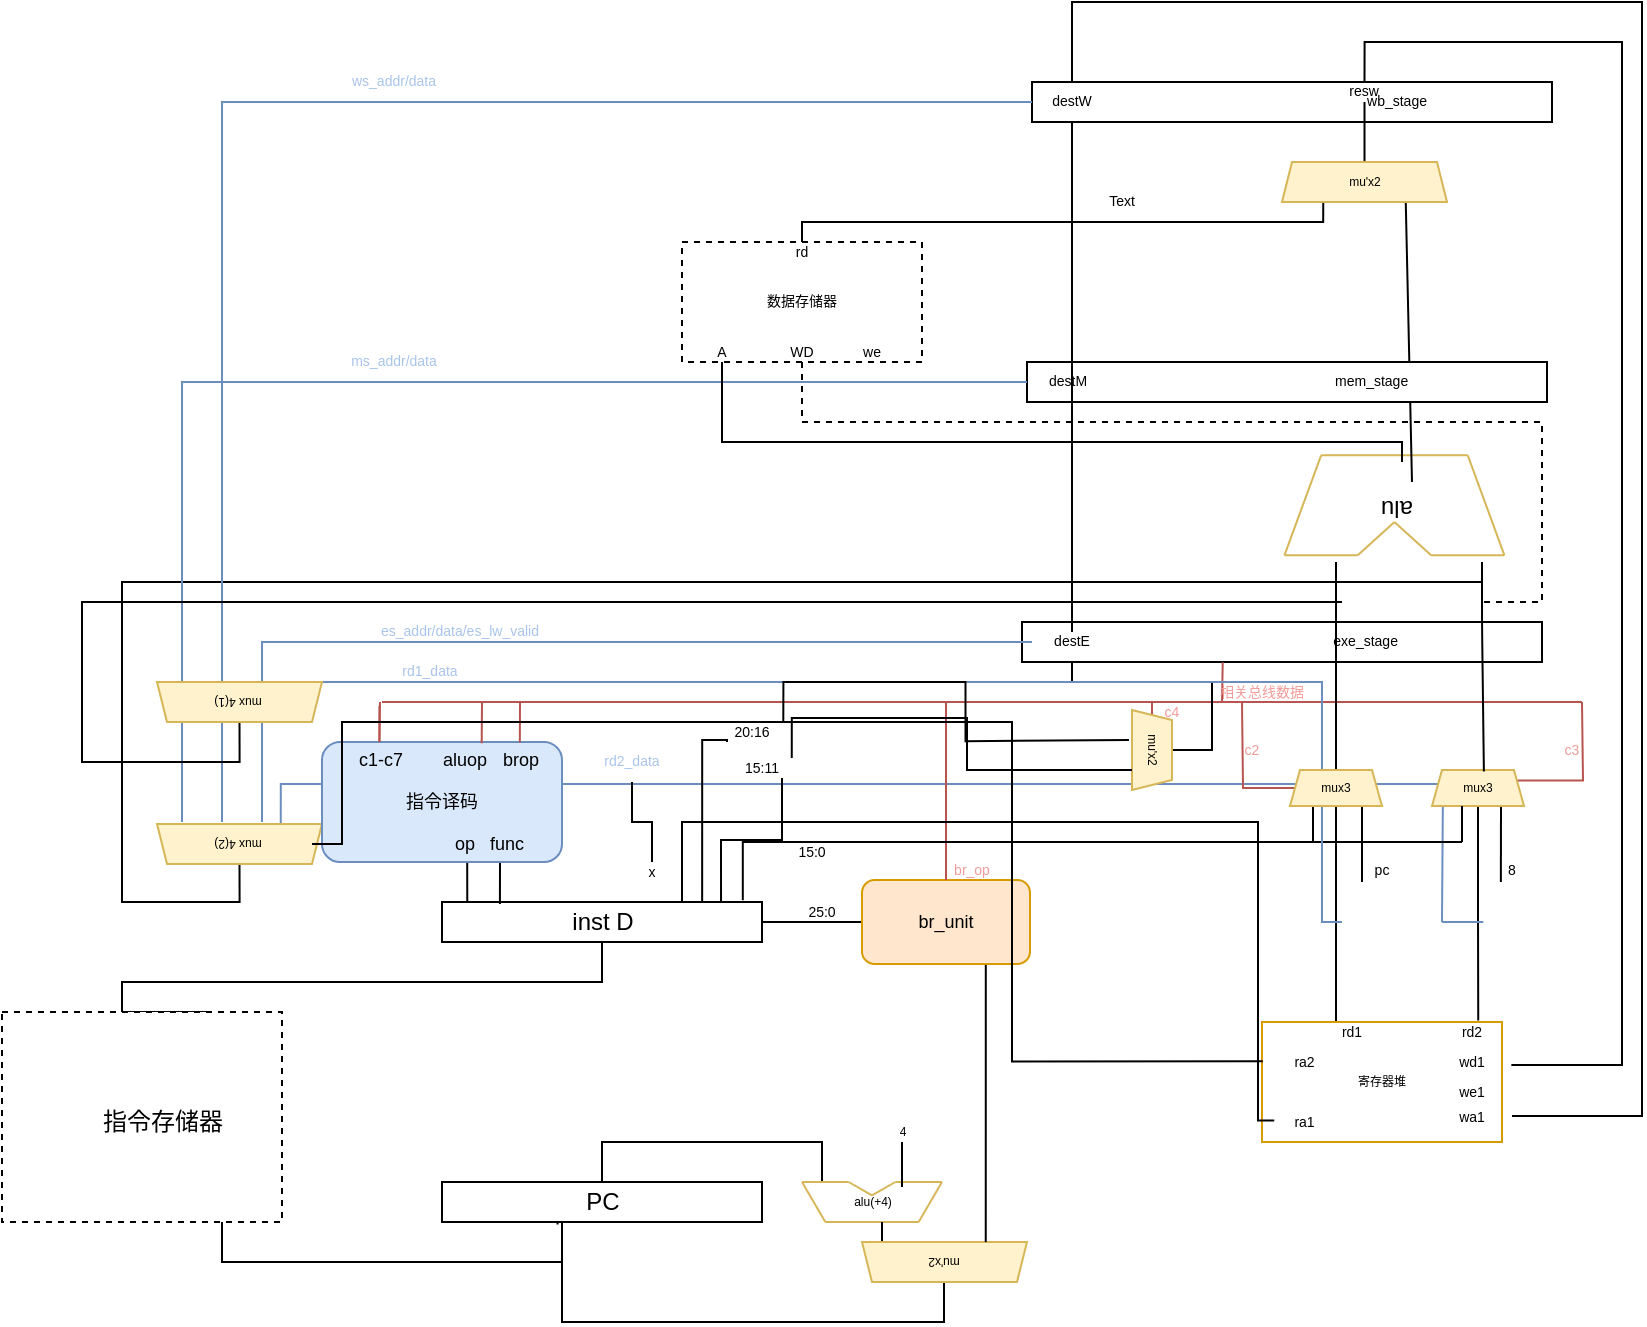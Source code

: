 <mxfile version="13.7.9" type="github">
  <diagram id="yVL93aZlSCPD28D4NVMG" name="Page-1">
    <mxGraphModel dx="1730" dy="967" grid="1" gridSize="10" guides="1" tooltips="1" connect="1" arrows="1" fold="1" page="1" pageScale="1" pageWidth="827" pageHeight="1169" math="0" shadow="0">
      <root>
        <mxCell id="0" />
        <mxCell id="1" parent="0" />
        <mxCell id="jNFy9Bk29RDS8it9T0f6-8" style="edgeStyle=orthogonalEdgeStyle;rounded=0;orthogonalLoop=1;jettySize=auto;html=1;exitX=0.25;exitY=1;exitDx=0;exitDy=0;endArrow=none;endFill=0;fillColor=#dae8fc;strokeColor=#6c8ebf;" edge="1" parent="1" source="3o_DZB8A9wsRg_1Wg4iL-180">
          <mxGeometry relative="1" as="geometry">
            <mxPoint x="720" y="540" as="targetPoint" />
          </mxGeometry>
        </mxCell>
        <mxCell id="jNFy9Bk29RDS8it9T0f6-13" style="edgeStyle=orthogonalEdgeStyle;rounded=0;orthogonalLoop=1;jettySize=auto;html=1;exitX=0.5;exitY=0;exitDx=0;exitDy=0;endArrow=none;endFill=0;" edge="1" parent="1" source="3o_DZB8A9wsRg_1Wg4iL-180">
          <mxGeometry relative="1" as="geometry">
            <mxPoint x="740" y="380" as="targetPoint" />
            <Array as="points">
              <mxPoint x="119" y="530" />
              <mxPoint x="60" y="530" />
              <mxPoint x="60" y="370" />
              <mxPoint x="740" y="370" />
            </Array>
          </mxGeometry>
        </mxCell>
        <mxCell id="3o_DZB8A9wsRg_1Wg4iL-180" value="mux 4(2)" style="shape=trapezoid;perimeter=trapezoidPerimeter;whiteSpace=wrap;html=1;fixedSize=1;fontSize=6;rotation=-180;size=5;fillColor=#fff2cc;strokeColor=#d6b656;" parent="1" vertex="1">
          <mxGeometry x="77.5" y="491" width="82.5" height="20" as="geometry" />
        </mxCell>
        <mxCell id="3o_DZB8A9wsRg_1Wg4iL-9" style="edgeStyle=orthogonalEdgeStyle;rounded=0;orthogonalLoop=1;jettySize=auto;html=1;entryX=0.361;entryY=1.062;entryDx=0;entryDy=0;entryPerimeter=0;endArrow=none;endFill=0;" parent="1" source="3o_DZB8A9wsRg_1Wg4iL-2" target="3o_DZB8A9wsRg_1Wg4iL-7" edge="1">
          <mxGeometry relative="1" as="geometry">
            <mxPoint x="310" y="680" as="targetPoint" />
            <Array as="points">
              <mxPoint x="110" y="710" />
              <mxPoint x="280" y="710" />
              <mxPoint x="280" y="671" />
            </Array>
          </mxGeometry>
        </mxCell>
        <mxCell id="3o_DZB8A9wsRg_1Wg4iL-44" style="edgeStyle=orthogonalEdgeStyle;rounded=0;orthogonalLoop=1;jettySize=auto;html=1;exitX=0.75;exitY=0;exitDx=0;exitDy=0;entryX=0.5;entryY=1;entryDx=0;entryDy=0;endArrow=none;endFill=0;fillColor=#FFFFCC;fontSize=9;" parent="1" source="3o_DZB8A9wsRg_1Wg4iL-2" target="3o_DZB8A9wsRg_1Wg4iL-10" edge="1">
          <mxGeometry relative="1" as="geometry">
            <Array as="points">
              <mxPoint x="60" y="585" />
              <mxPoint x="60" y="570" />
              <mxPoint x="300" y="570" />
            </Array>
          </mxGeometry>
        </mxCell>
        <object label="" 指令存储器="" id="3o_DZB8A9wsRg_1Wg4iL-2">
          <mxCell style="rounded=0;whiteSpace=wrap;html=1;dashed=1;" parent="1" vertex="1">
            <mxGeometry y="585" width="140" height="105" as="geometry" />
          </mxCell>
        </object>
        <mxCell id="3o_DZB8A9wsRg_1Wg4iL-4" value="指令存储器" style="text;html=1;resizable=0;autosize=1;align=center;verticalAlign=middle;points=[];fillColor=none;strokeColor=none;rounded=0;" parent="1" vertex="1">
          <mxGeometry x="40" y="630" width="80" height="20" as="geometry" />
        </mxCell>
        <mxCell id="3o_DZB8A9wsRg_1Wg4iL-61" style="edgeStyle=orthogonalEdgeStyle;rounded=0;orthogonalLoop=1;jettySize=auto;html=1;exitX=0.5;exitY=0;exitDx=0;exitDy=0;endArrow=none;endFill=0;fillColor=#FFFFCC;fontSize=9;" parent="1" source="3o_DZB8A9wsRg_1Wg4iL-7" edge="1">
          <mxGeometry relative="1" as="geometry">
            <mxPoint x="410" y="670" as="targetPoint" />
            <Array as="points">
              <mxPoint x="300" y="650" />
              <mxPoint x="410" y="650" />
            </Array>
          </mxGeometry>
        </mxCell>
        <mxCell id="3o_DZB8A9wsRg_1Wg4iL-7" value="" style="rounded=0;whiteSpace=wrap;html=1;" parent="1" vertex="1">
          <mxGeometry x="220" y="670" width="160" height="20" as="geometry" />
        </mxCell>
        <mxCell id="3o_DZB8A9wsRg_1Wg4iL-8" value="PC" style="text;html=1;resizable=0;autosize=1;align=center;verticalAlign=middle;points=[];fillColor=none;strokeColor=none;rounded=0;" parent="1" vertex="1">
          <mxGeometry x="285" y="670" width="30" height="20" as="geometry" />
        </mxCell>
        <mxCell id="3o_DZB8A9wsRg_1Wg4iL-57" style="edgeStyle=orthogonalEdgeStyle;rounded=0;orthogonalLoop=1;jettySize=auto;html=1;exitX=1;exitY=0.5;exitDx=0;exitDy=0;entryX=0;entryY=0.5;entryDx=0;entryDy=0;endArrow=none;endFill=0;fillColor=#FFFFCC;fontSize=9;" parent="1" source="3o_DZB8A9wsRg_1Wg4iL-10" target="3o_DZB8A9wsRg_1Wg4iL-56" edge="1">
          <mxGeometry relative="1" as="geometry" />
        </mxCell>
        <mxCell id="3o_DZB8A9wsRg_1Wg4iL-10" value="" style="rounded=0;whiteSpace=wrap;html=1;" parent="1" vertex="1">
          <mxGeometry x="220" y="530" width="160" height="20" as="geometry" />
        </mxCell>
        <mxCell id="3o_DZB8A9wsRg_1Wg4iL-11" value="inst D" style="text;html=1;resizable=0;autosize=1;align=center;verticalAlign=middle;points=[];fillColor=none;strokeColor=none;rounded=0;" parent="1" vertex="1">
          <mxGeometry x="275" y="530" width="50" height="20" as="geometry" />
        </mxCell>
        <mxCell id="3o_DZB8A9wsRg_1Wg4iL-34" value="" style="group" parent="1" vertex="1" connectable="0">
          <mxGeometry x="400" y="670" width="70" height="20" as="geometry" />
        </mxCell>
        <mxCell id="3o_DZB8A9wsRg_1Wg4iL-23" value="" style="endArrow=none;html=1;fillColor=#FFFFCC;strokeColor=#d6b656;rounded=1;" parent="3o_DZB8A9wsRg_1Wg4iL-34" edge="1">
          <mxGeometry width="29.167" height="16.667" as="geometry">
            <mxPoint x="46.667" as="sourcePoint" />
            <mxPoint x="70" as="targetPoint" />
          </mxGeometry>
        </mxCell>
        <mxCell id="3o_DZB8A9wsRg_1Wg4iL-24" value="" style="endArrow=none;html=1;fillColor=#FFFFCC;strokeColor=#d6b656;rounded=1;" parent="3o_DZB8A9wsRg_1Wg4iL-34" edge="1">
          <mxGeometry width="29.167" height="16.667" as="geometry">
            <mxPoint as="sourcePoint" />
            <mxPoint x="23.333" as="targetPoint" />
          </mxGeometry>
        </mxCell>
        <mxCell id="3o_DZB8A9wsRg_1Wg4iL-25" value="" style="endArrow=none;html=1;fillColor=#FFFFCC;strokeColor=#d6b656;rounded=1;" parent="3o_DZB8A9wsRg_1Wg4iL-34" edge="1">
          <mxGeometry width="29.167" height="16.667" as="geometry">
            <mxPoint x="35" y="6.667" as="sourcePoint" />
            <mxPoint x="46.667" as="targetPoint" />
          </mxGeometry>
        </mxCell>
        <mxCell id="3o_DZB8A9wsRg_1Wg4iL-26" value="" style="endArrow=none;html=1;fillColor=#FFFFCC;strokeColor=#d6b656;rounded=1;" parent="3o_DZB8A9wsRg_1Wg4iL-34" edge="1">
          <mxGeometry width="29.167" height="16.667" as="geometry">
            <mxPoint x="23.333" as="sourcePoint" />
            <mxPoint x="35" y="6.667" as="targetPoint" />
          </mxGeometry>
        </mxCell>
        <mxCell id="3o_DZB8A9wsRg_1Wg4iL-27" value="" style="endArrow=none;html=1;fillColor=#FFFFCC;strokeColor=#d6b656;rounded=1;" parent="3o_DZB8A9wsRg_1Wg4iL-34" edge="1">
          <mxGeometry width="29.167" height="16.667" as="geometry">
            <mxPoint as="sourcePoint" />
            <mxPoint x="11.667" y="20" as="targetPoint" />
          </mxGeometry>
        </mxCell>
        <mxCell id="3o_DZB8A9wsRg_1Wg4iL-28" value="" style="endArrow=none;html=1;fillColor=#FFFFCC;strokeColor=#d6b656;rounded=1;" parent="3o_DZB8A9wsRg_1Wg4iL-34" edge="1">
          <mxGeometry width="29.167" height="16.667" as="geometry">
            <mxPoint x="11.667" y="20" as="sourcePoint" />
            <mxPoint x="58.333" y="20" as="targetPoint" />
          </mxGeometry>
        </mxCell>
        <mxCell id="3o_DZB8A9wsRg_1Wg4iL-29" value="" style="endArrow=none;html=1;fillColor=#FFFFCC;strokeColor=#d6b656;rounded=1;" parent="3o_DZB8A9wsRg_1Wg4iL-34" edge="1">
          <mxGeometry width="29.167" height="16.667" as="geometry">
            <mxPoint x="58.333" y="20" as="sourcePoint" />
            <mxPoint x="70" as="targetPoint" />
          </mxGeometry>
        </mxCell>
        <mxCell id="3o_DZB8A9wsRg_1Wg4iL-33" value="alu(+4)" style="text;html=1;align=center;verticalAlign=middle;resizable=0;points=[];autosize=1;fontSize=6;" parent="3o_DZB8A9wsRg_1Wg4iL-34" vertex="1">
          <mxGeometry x="10" y="4.997" width="50" height="10" as="geometry" />
        </mxCell>
        <mxCell id="3o_DZB8A9wsRg_1Wg4iL-38" value="" style="endArrow=none;html=1;fillColor=#FFFFCC;fontSize=6;" parent="1" edge="1">
          <mxGeometry width="50" height="50" relative="1" as="geometry">
            <mxPoint x="450" y="672.5" as="sourcePoint" />
            <mxPoint x="450" y="650" as="targetPoint" />
          </mxGeometry>
        </mxCell>
        <mxCell id="3o_DZB8A9wsRg_1Wg4iL-39" value="4" style="text;html=1;align=center;verticalAlign=middle;resizable=0;points=[];autosize=1;fontSize=6;" parent="1" vertex="1">
          <mxGeometry x="440" y="640" width="20" height="10" as="geometry" />
        </mxCell>
        <mxCell id="3o_DZB8A9wsRg_1Wg4iL-43" style="edgeStyle=orthogonalEdgeStyle;rounded=0;orthogonalLoop=1;jettySize=auto;html=1;exitX=0.75;exitY=0;exitDx=0;exitDy=0;endArrow=none;endFill=0;fillColor=#FFFFCC;fontSize=9;" parent="1" source="3o_DZB8A9wsRg_1Wg4iL-41" edge="1">
          <mxGeometry relative="1" as="geometry">
            <mxPoint x="280" y="710" as="targetPoint" />
            <Array as="points">
              <mxPoint x="471" y="720" />
              <mxPoint x="471" y="740" />
              <mxPoint x="280" y="740" />
            </Array>
          </mxGeometry>
        </mxCell>
        <mxCell id="3o_DZB8A9wsRg_1Wg4iL-59" style="edgeStyle=orthogonalEdgeStyle;rounded=0;orthogonalLoop=1;jettySize=auto;html=1;exitX=0.75;exitY=1;exitDx=0;exitDy=0;endArrow=none;endFill=0;fillColor=#FFFFCC;fontSize=9;" parent="1" source="3o_DZB8A9wsRg_1Wg4iL-41" edge="1">
          <mxGeometry relative="1" as="geometry">
            <mxPoint x="450" y="700" as="targetPoint" />
          </mxGeometry>
        </mxCell>
        <mxCell id="3o_DZB8A9wsRg_1Wg4iL-79" style="edgeStyle=orthogonalEdgeStyle;rounded=0;orthogonalLoop=1;jettySize=auto;html=1;exitX=0.75;exitY=1;exitDx=0;exitDy=0;endArrow=none;endFill=0;fillColor=#FFFFCC;fontSize=7;" parent="1" source="3o_DZB8A9wsRg_1Wg4iL-41" edge="1">
          <mxGeometry relative="1" as="geometry">
            <mxPoint x="440" y="690" as="targetPoint" />
          </mxGeometry>
        </mxCell>
        <mxCell id="3o_DZB8A9wsRg_1Wg4iL-41" value="mu&#39;x2" style="shape=trapezoid;perimeter=trapezoidPerimeter;whiteSpace=wrap;html=1;fixedSize=1;fontSize=6;rotation=-180;size=5;fillColor=#fff2cc;strokeColor=#d6b656;" parent="1" vertex="1">
          <mxGeometry x="430" y="700" width="82.5" height="20" as="geometry" />
        </mxCell>
        <mxCell id="3o_DZB8A9wsRg_1Wg4iL-50" style="edgeStyle=orthogonalEdgeStyle;rounded=0;orthogonalLoop=1;jettySize=auto;html=1;exitX=0.75;exitY=1;exitDx=0;exitDy=0;entryX=0.181;entryY=0.052;entryDx=0;entryDy=0;entryPerimeter=0;endArrow=none;endFill=0;fillColor=#FFFFCC;fontSize=9;" parent="1" source="3o_DZB8A9wsRg_1Wg4iL-45" target="3o_DZB8A9wsRg_1Wg4iL-10" edge="1">
          <mxGeometry relative="1" as="geometry" />
        </mxCell>
        <mxCell id="3o_DZB8A9wsRg_1Wg4iL-51" style="edgeStyle=orthogonalEdgeStyle;rounded=0;orthogonalLoop=1;jettySize=auto;html=1;exitX=0.5;exitY=1;exitDx=0;exitDy=0;entryX=0.079;entryY=0.014;entryDx=0;entryDy=0;entryPerimeter=0;endArrow=none;endFill=0;fillColor=#FFFFCC;fontSize=9;" parent="1" source="3o_DZB8A9wsRg_1Wg4iL-45" target="3o_DZB8A9wsRg_1Wg4iL-10" edge="1">
          <mxGeometry relative="1" as="geometry" />
        </mxCell>
        <mxCell id="3o_DZB8A9wsRg_1Wg4iL-45" value="指令译码" style="rounded=1;whiteSpace=wrap;html=1;fontSize=9;fillColor=#dae8fc;strokeColor=#6c8ebf;" parent="1" vertex="1">
          <mxGeometry x="160" y="450" width="120" height="60" as="geometry" />
        </mxCell>
        <mxCell id="3o_DZB8A9wsRg_1Wg4iL-49" value="op" style="text;html=1;align=center;verticalAlign=middle;resizable=0;points=[];autosize=1;fontSize=9;" parent="1" vertex="1">
          <mxGeometry x="216" y="492" width="30" height="18" as="geometry" />
        </mxCell>
        <mxCell id="3o_DZB8A9wsRg_1Wg4iL-52" value="func" style="text;html=1;align=center;verticalAlign=middle;resizable=0;points=[];autosize=1;fontSize=9;" parent="1" vertex="1">
          <mxGeometry x="234" y="492" width="36" height="18" as="geometry" />
        </mxCell>
        <mxCell id="3o_DZB8A9wsRg_1Wg4iL-53" value="c1-c7" style="text;html=1;align=center;verticalAlign=middle;resizable=0;points=[];autosize=1;fontSize=9;" parent="1" vertex="1">
          <mxGeometry x="169" y="449" width="40" height="20" as="geometry" />
        </mxCell>
        <mxCell id="3o_DZB8A9wsRg_1Wg4iL-54" value="aluop" style="text;html=1;align=center;verticalAlign=middle;resizable=0;points=[];autosize=1;fontSize=9;" parent="1" vertex="1">
          <mxGeometry x="210" y="450" width="42" height="18" as="geometry" />
        </mxCell>
        <mxCell id="3o_DZB8A9wsRg_1Wg4iL-55" value="brop" style="text;html=1;align=center;verticalAlign=middle;resizable=0;points=[];autosize=1;fontSize=9;" parent="1" vertex="1">
          <mxGeometry x="238" y="450" width="42" height="18" as="geometry" />
        </mxCell>
        <mxCell id="3o_DZB8A9wsRg_1Wg4iL-58" style="edgeStyle=orthogonalEdgeStyle;rounded=0;orthogonalLoop=1;jettySize=auto;html=1;exitX=0.75;exitY=1;exitDx=0;exitDy=0;entryX=0.25;entryY=1;entryDx=0;entryDy=0;endArrow=none;endFill=0;fillColor=#FFFFCC;fontSize=9;" parent="1" source="3o_DZB8A9wsRg_1Wg4iL-56" target="3o_DZB8A9wsRg_1Wg4iL-41" edge="1">
          <mxGeometry relative="1" as="geometry">
            <Array as="points">
              <mxPoint x="492" y="561" />
            </Array>
          </mxGeometry>
        </mxCell>
        <mxCell id="3o_DZB8A9wsRg_1Wg4iL-56" value="br_unit" style="rounded=1;whiteSpace=wrap;html=1;fontSize=9;fillColor=#ffe6cc;strokeColor=#D79B00;" parent="1" vertex="1">
          <mxGeometry x="430" y="519" width="84" height="42" as="geometry" />
        </mxCell>
        <mxCell id="3o_DZB8A9wsRg_1Wg4iL-62" value="" style="endArrow=none;html=1;fillColor=#f8cecc;fontSize=9;strokeColor=#b85450;" parent="1" edge="1">
          <mxGeometry width="50" height="50" relative="1" as="geometry">
            <mxPoint x="188.71" y="450" as="sourcePoint" />
            <mxPoint x="188.71" y="432" as="targetPoint" />
          </mxGeometry>
        </mxCell>
        <mxCell id="3o_DZB8A9wsRg_1Wg4iL-64" value="" style="endArrow=none;html=1;fillColor=#f8cecc;fontSize=9;strokeColor=#b85450;exitX=0.044;exitY=0.037;exitDx=0;exitDy=0;exitPerimeter=0;" parent="1" source="3o_DZB8A9wsRg_1Wg4iL-55" edge="1">
          <mxGeometry width="50" height="50" relative="1" as="geometry">
            <mxPoint x="198.71" y="460" as="sourcePoint" />
            <mxPoint x="240" y="430" as="targetPoint" />
          </mxGeometry>
        </mxCell>
        <mxCell id="3o_DZB8A9wsRg_1Wg4iL-65" value="" style="endArrow=none;html=1;fillColor=#f8cecc;fontSize=9;strokeColor=#b85450;exitX=0.498;exitY=0.016;exitDx=0;exitDy=0;exitPerimeter=0;" parent="1" source="3o_DZB8A9wsRg_1Wg4iL-55" edge="1">
          <mxGeometry width="50" height="50" relative="1" as="geometry">
            <mxPoint x="208.71" y="470" as="sourcePoint" />
            <mxPoint x="259" y="430" as="targetPoint" />
          </mxGeometry>
        </mxCell>
        <mxCell id="3o_DZB8A9wsRg_1Wg4iL-66" value="" style="endArrow=none;html=1;fillColor=#f8cecc;fontSize=9;strokeColor=#b85450;" parent="1" edge="1">
          <mxGeometry width="50" height="50" relative="1" as="geometry">
            <mxPoint x="188.71" y="450" as="sourcePoint" />
            <mxPoint x="189" y="430" as="targetPoint" />
          </mxGeometry>
        </mxCell>
        <mxCell id="3o_DZB8A9wsRg_1Wg4iL-67" value="" style="endArrow=none;html=1;fillColor=#f8cecc;fontSize=9;strokeColor=#b85450;" parent="1" edge="1">
          <mxGeometry width="50" height="50" relative="1" as="geometry">
            <mxPoint x="190" y="430" as="sourcePoint" />
            <mxPoint x="790" y="430" as="targetPoint" />
          </mxGeometry>
        </mxCell>
        <mxCell id="3o_DZB8A9wsRg_1Wg4iL-68" value="" style="endArrow=none;html=1;fillColor=#f8cecc;fontSize=9;strokeColor=#b85450;exitX=0.5;exitY=0;exitDx=0;exitDy=0;" parent="1" source="3o_DZB8A9wsRg_1Wg4iL-56" edge="1">
          <mxGeometry width="50" height="50" relative="1" as="geometry">
            <mxPoint x="520" y="530" as="sourcePoint" />
            <mxPoint x="472" y="430" as="targetPoint" />
          </mxGeometry>
        </mxCell>
        <mxCell id="3o_DZB8A9wsRg_1Wg4iL-103" style="edgeStyle=orthogonalEdgeStyle;rounded=0;orthogonalLoop=1;jettySize=auto;html=1;exitX=0.25;exitY=0;exitDx=0;exitDy=0;entryX=0.5;entryY=1;entryDx=0;entryDy=0;endArrow=none;endFill=0;fillColor=#FFFFCC;fontSize=7;fontColor=#000000;" parent="1" source="3o_DZB8A9wsRg_1Wg4iL-69" target="3o_DZB8A9wsRg_1Wg4iL-96" edge="1">
          <mxGeometry relative="1" as="geometry">
            <Array as="points">
              <mxPoint x="667" y="590" />
            </Array>
          </mxGeometry>
        </mxCell>
        <mxCell id="3o_DZB8A9wsRg_1Wg4iL-69" value="寄存器堆" style="rounded=0;whiteSpace=wrap;strokeColor=#D79B00;fontSize=6;" parent="1" vertex="1">
          <mxGeometry x="630" y="590" width="120" height="60" as="geometry" />
        </mxCell>
        <mxCell id="3o_DZB8A9wsRg_1Wg4iL-70" value="ra2" style="text;align=center;verticalAlign=middle;resizable=0;points=[];autosize=1;fontSize=7;spacing=0;" parent="1" vertex="1">
          <mxGeometry x="636.25" y="605" width="30" height="10" as="geometry" />
        </mxCell>
        <mxCell id="3o_DZB8A9wsRg_1Wg4iL-71" value="ra1" style="text;align=center;verticalAlign=middle;resizable=0;points=[];autosize=1;fontSize=7;spacing=0;" parent="1" vertex="1">
          <mxGeometry x="636.25" y="635" width="30" height="10" as="geometry" />
        </mxCell>
        <mxCell id="3o_DZB8A9wsRg_1Wg4iL-72" value="rd1" style="text;align=center;verticalAlign=middle;resizable=0;points=[];autosize=1;fontSize=7;spacing=0;" parent="1" vertex="1">
          <mxGeometry x="660" y="590" width="30" height="10" as="geometry" />
        </mxCell>
        <mxCell id="3o_DZB8A9wsRg_1Wg4iL-73" value="rd2" style="text;align=center;verticalAlign=middle;resizable=0;points=[];autosize=1;fontSize=7;spacing=0;" parent="1" vertex="1">
          <mxGeometry x="720" y="590" width="30" height="10" as="geometry" />
        </mxCell>
        <mxCell id="3o_DZB8A9wsRg_1Wg4iL-74" value="wd1" style="text;align=center;verticalAlign=middle;resizable=0;points=[];autosize=1;fontSize=7;spacing=0;" parent="1" vertex="1">
          <mxGeometry x="715" y="605" width="40" height="10" as="geometry" />
        </mxCell>
        <mxCell id="3o_DZB8A9wsRg_1Wg4iL-75" value="we1" style="text;align=center;verticalAlign=middle;resizable=0;points=[];autosize=1;fontSize=7;spacing=0;" parent="1" vertex="1">
          <mxGeometry x="715" y="620" width="40" height="10" as="geometry" />
        </mxCell>
        <mxCell id="3o_DZB8A9wsRg_1Wg4iL-76" value="wa1" style="text;align=center;verticalAlign=middle;resizable=0;points=[];autosize=1;fontSize=7;spacing=0;" parent="1" vertex="1">
          <mxGeometry x="715" y="632.5" width="40" height="10" as="geometry" />
        </mxCell>
        <mxCell id="3o_DZB8A9wsRg_1Wg4iL-81" style="edgeStyle=orthogonalEdgeStyle;rounded=0;orthogonalLoop=1;jettySize=auto;html=1;exitX=0;exitY=0.5;exitDx=0;exitDy=0;endArrow=none;endFill=0;fillColor=#f8cecc;fontSize=7;strokeColor=#b85450;" parent="1" source="3o_DZB8A9wsRg_1Wg4iL-80" edge="1">
          <mxGeometry relative="1" as="geometry">
            <mxPoint x="575" y="430" as="targetPoint" />
          </mxGeometry>
        </mxCell>
        <mxCell id="3o_DZB8A9wsRg_1Wg4iL-83" style="edgeStyle=orthogonalEdgeStyle;rounded=0;orthogonalLoop=1;jettySize=auto;html=1;exitX=0.25;exitY=1;exitDx=0;exitDy=0;entryX=0.813;entryY=0;entryDx=0;entryDy=0;entryPerimeter=0;endArrow=none;endFill=0;fillColor=#FFFFCC;fontSize=7;fontColor=#F19C99;" parent="1" target="3o_DZB8A9wsRg_1Wg4iL-10" edge="1" source="3o_DZB8A9wsRg_1Wg4iL-89">
          <mxGeometry relative="1" as="geometry">
            <mxPoint x="563.48" y="449.05" as="sourcePoint" />
            <mxPoint x="350" y="524.71" as="targetPoint" />
            <Array as="points">
              <mxPoint x="350" y="449" />
            </Array>
          </mxGeometry>
        </mxCell>
        <mxCell id="3o_DZB8A9wsRg_1Wg4iL-84" style="edgeStyle=orthogonalEdgeStyle;rounded=0;orthogonalLoop=1;jettySize=auto;html=1;exitX=0.75;exitY=1;exitDx=0;exitDy=0;entryX=0.872;entryY=-0.005;entryDx=0;entryDy=0;entryPerimeter=0;endArrow=none;endFill=0;fillColor=#FFFFCC;fontSize=7;fontColor=#F19C99;" parent="1" source="3o_DZB8A9wsRg_1Wg4iL-87" target="3o_DZB8A9wsRg_1Wg4iL-10" edge="1">
          <mxGeometry relative="1" as="geometry" />
        </mxCell>
        <mxCell id="3o_DZB8A9wsRg_1Wg4iL-160" style="edgeStyle=orthogonalEdgeStyle;rounded=0;orthogonalLoop=1;jettySize=auto;html=1;exitX=0.5;exitY=0;exitDx=0;exitDy=0;entryX=0.5;entryY=1;entryDx=0;entryDy=0;endArrow=none;endFill=0;fillColor=#FFFFCC;fontSize=7;fontColor=#000000;" parent="1" source="3o_DZB8A9wsRg_1Wg4iL-80" target="3o_DZB8A9wsRg_1Wg4iL-144" edge="1">
          <mxGeometry relative="1" as="geometry">
            <Array as="points">
              <mxPoint x="605" y="454" />
              <mxPoint x="605" y="420" />
              <mxPoint x="535" y="420" />
            </Array>
          </mxGeometry>
        </mxCell>
        <mxCell id="3o_DZB8A9wsRg_1Wg4iL-80" value="mu&#39;x2" style="shape=trapezoid;perimeter=trapezoidPerimeter;whiteSpace=wrap;html=1;fixedSize=1;fontSize=6;rotation=90;size=5;fillColor=#fff2cc;strokeColor=#d6b656;" parent="1" vertex="1">
          <mxGeometry x="555" y="444" width="40" height="20" as="geometry" />
        </mxCell>
        <mxCell id="3o_DZB8A9wsRg_1Wg4iL-82" value="c4" style="text;align=center;verticalAlign=middle;resizable=0;points=[];autosize=1;fontSize=7;fontColor=#F19C99;" parent="1" vertex="1">
          <mxGeometry x="570" y="430" width="30" height="10" as="geometry" />
        </mxCell>
        <mxCell id="3o_DZB8A9wsRg_1Wg4iL-86" value="15:0" style="text;align=center;verticalAlign=middle;resizable=0;points=[];autosize=1;fontSize=7;" parent="1" vertex="1">
          <mxGeometry x="385" y="500" width="40" height="10" as="geometry" />
        </mxCell>
        <mxCell id="3o_DZB8A9wsRg_1Wg4iL-90" value="x" style="text;align=center;verticalAlign=middle;resizable=0;points=[];autosize=1;fontSize=7;" parent="1" vertex="1">
          <mxGeometry x="315" y="510" width="20" height="10" as="geometry" />
        </mxCell>
        <mxCell id="3o_DZB8A9wsRg_1Wg4iL-91" value="25:0" style="text;align=center;verticalAlign=middle;resizable=0;points=[];autosize=1;fontSize=7;" parent="1" vertex="1">
          <mxGeometry x="390" y="530" width="40" height="10" as="geometry" />
        </mxCell>
        <mxCell id="3o_DZB8A9wsRg_1Wg4iL-95" value="br_op" style="text;align=center;verticalAlign=middle;resizable=0;points=[];autosize=1;fontSize=7;fontColor=#F19C99;" parent="1" vertex="1">
          <mxGeometry x="460" y="509" width="50" height="10" as="geometry" />
        </mxCell>
        <mxCell id="3o_DZB8A9wsRg_1Wg4iL-98" style="edgeStyle=orthogonalEdgeStyle;rounded=0;orthogonalLoop=1;jettySize=auto;html=1;exitX=0.25;exitY=1;exitDx=0;exitDy=0;entryX=0.94;entryY=-0.041;entryDx=0;entryDy=0;entryPerimeter=0;endArrow=none;endFill=0;fillColor=#FFFFCC;fontSize=7;fontColor=#000000;" parent="1" source="3o_DZB8A9wsRg_1Wg4iL-96" target="3o_DZB8A9wsRg_1Wg4iL-10" edge="1">
          <mxGeometry relative="1" as="geometry">
            <Array as="points">
              <mxPoint x="656" y="500" />
              <mxPoint x="370" y="500" />
            </Array>
          </mxGeometry>
        </mxCell>
        <mxCell id="3o_DZB8A9wsRg_1Wg4iL-111" style="edgeStyle=orthogonalEdgeStyle;rounded=0;orthogonalLoop=1;jettySize=auto;html=1;exitX=0;exitY=0.5;exitDx=0;exitDy=0;endArrow=none;endFill=0;fillColor=#f8cecc;fontSize=7;fontColor=#000000;strokeColor=#b85450;" parent="1" source="3o_DZB8A9wsRg_1Wg4iL-96" edge="1">
          <mxGeometry relative="1" as="geometry">
            <mxPoint x="620" y="430" as="targetPoint" />
          </mxGeometry>
        </mxCell>
        <mxCell id="3o_DZB8A9wsRg_1Wg4iL-104" style="edgeStyle=orthogonalEdgeStyle;rounded=0;orthogonalLoop=1;jettySize=auto;html=1;exitX=0.5;exitY=1;exitDx=0;exitDy=0;entryX=0.901;entryY=-0.013;entryDx=0;entryDy=0;entryPerimeter=0;endArrow=none;endFill=0;fillColor=#FFFFCC;fontSize=7;fontColor=#000000;" parent="1" source="3o_DZB8A9wsRg_1Wg4iL-97" target="3o_DZB8A9wsRg_1Wg4iL-69" edge="1">
          <mxGeometry relative="1" as="geometry">
            <Array as="points">
              <mxPoint x="738" y="536" />
              <mxPoint x="738" y="536" />
            </Array>
          </mxGeometry>
        </mxCell>
        <mxCell id="3o_DZB8A9wsRg_1Wg4iL-108" style="edgeStyle=orthogonalEdgeStyle;rounded=0;orthogonalLoop=1;jettySize=auto;html=1;exitX=0.75;exitY=1;exitDx=0;exitDy=0;endArrow=none;endFill=0;fillColor=#FFFFCC;fontSize=7;fontColor=#000000;" parent="1" source="3o_DZB8A9wsRg_1Wg4iL-97" edge="1">
          <mxGeometry relative="1" as="geometry">
            <mxPoint x="749.429" y="520" as="targetPoint" />
          </mxGeometry>
        </mxCell>
        <mxCell id="3o_DZB8A9wsRg_1Wg4iL-112" style="edgeStyle=orthogonalEdgeStyle;rounded=0;orthogonalLoop=1;jettySize=auto;html=1;exitX=1;exitY=0.25;exitDx=0;exitDy=0;endArrow=none;endFill=0;fillColor=#f8cecc;fontSize=7;fontColor=#000000;strokeColor=#b85450;" parent="1" source="3o_DZB8A9wsRg_1Wg4iL-97" edge="1">
          <mxGeometry relative="1" as="geometry">
            <mxPoint x="790" y="430" as="targetPoint" />
          </mxGeometry>
        </mxCell>
        <mxCell id="3o_DZB8A9wsRg_1Wg4iL-97" value="mux3" style="shape=trapezoid;perimeter=trapezoidPerimeter;whiteSpace=wrap;html=1;fixedSize=1;fontSize=6;rotation=0;size=5;fillColor=#fff2cc;strokeColor=#d6b656;" parent="1" vertex="1">
          <mxGeometry x="715" y="464" width="46" height="18" as="geometry" />
        </mxCell>
        <mxCell id="3o_DZB8A9wsRg_1Wg4iL-100" value="" style="endArrow=none;html=1;fillColor=#FFFFCC;fontSize=7;fontColor=#000000;" parent="1" edge="1">
          <mxGeometry width="50" height="50" relative="1" as="geometry">
            <mxPoint x="650" y="500" as="sourcePoint" />
            <mxPoint x="730" y="500" as="targetPoint" />
          </mxGeometry>
        </mxCell>
        <mxCell id="3o_DZB8A9wsRg_1Wg4iL-105" value="" style="endArrow=none;html=1;fillColor=#FFFFCC;fontSize=7;fontColor=#000000;" parent="1" edge="1">
          <mxGeometry width="50" height="50" relative="1" as="geometry">
            <mxPoint x="730" y="500" as="sourcePoint" />
            <mxPoint x="730" y="482" as="targetPoint" />
          </mxGeometry>
        </mxCell>
        <mxCell id="3o_DZB8A9wsRg_1Wg4iL-106" value="" style="endArrow=none;html=1;fillColor=#FFFFCC;fontSize=7;fontColor=#000000;" parent="1" edge="1">
          <mxGeometry width="50" height="50" relative="1" as="geometry">
            <mxPoint x="680" y="520" as="sourcePoint" />
            <mxPoint x="680" y="482" as="targetPoint" />
          </mxGeometry>
        </mxCell>
        <mxCell id="3o_DZB8A9wsRg_1Wg4iL-107" value="pc" style="text;align=center;verticalAlign=middle;resizable=0;points=[];autosize=1;fontSize=7;spacing=0;" parent="1" vertex="1">
          <mxGeometry x="675" y="509" width="30" height="10" as="geometry" />
        </mxCell>
        <mxCell id="3o_DZB8A9wsRg_1Wg4iL-109" value="8" style="text;align=center;verticalAlign=middle;resizable=0;points=[];autosize=1;fontSize=7;spacing=0;" parent="1" vertex="1">
          <mxGeometry x="745" y="509" width="20" height="10" as="geometry" />
        </mxCell>
        <mxCell id="3o_DZB8A9wsRg_1Wg4iL-110" value="&amp;nbsp; &amp;nbsp; &amp;nbsp; &amp;nbsp; &amp;nbsp; &amp;nbsp; &amp;nbsp; &amp;nbsp; &amp;nbsp; &amp;nbsp; &amp;nbsp; &amp;nbsp; &amp;nbsp; &amp;nbsp; &amp;nbsp; &amp;nbsp; &amp;nbsp; &amp;nbsp; &amp;nbsp; &amp;nbsp; &amp;nbsp; &amp;nbsp;exe_stage" style="rounded=0;whiteSpace=wrap;html=1;fontSize=7;" parent="1" vertex="1">
          <mxGeometry x="510" y="390" width="260" height="20" as="geometry" />
        </mxCell>
        <mxCell id="3o_DZB8A9wsRg_1Wg4iL-113" value="c2" style="text;align=center;verticalAlign=middle;resizable=0;points=[];autosize=1;fontSize=7;fontColor=#F19C99;" parent="1" vertex="1">
          <mxGeometry x="610" y="449" width="30" height="10" as="geometry" />
        </mxCell>
        <mxCell id="3o_DZB8A9wsRg_1Wg4iL-114" value="c3" style="text;align=center;verticalAlign=middle;resizable=0;points=[];autosize=1;fontSize=7;fontColor=#F19C99;" parent="1" vertex="1">
          <mxGeometry x="770" y="449" width="30" height="10" as="geometry" />
        </mxCell>
        <mxCell id="3o_DZB8A9wsRg_1Wg4iL-115" value="" style="endArrow=none;html=1;fillColor=#f8cecc;fontSize=7;fontColor=#000000;entryX=0.386;entryY=1.005;entryDx=0;entryDy=0;entryPerimeter=0;strokeColor=#b85450;" parent="1" target="3o_DZB8A9wsRg_1Wg4iL-110" edge="1">
          <mxGeometry width="50" height="50" relative="1" as="geometry">
            <mxPoint x="610" y="430" as="sourcePoint" />
            <mxPoint x="660" y="390" as="targetPoint" />
          </mxGeometry>
        </mxCell>
        <mxCell id="3o_DZB8A9wsRg_1Wg4iL-116" value="相关总线数据" style="text;align=center;verticalAlign=middle;resizable=0;points=[];autosize=1;fontSize=7;fontColor=#F19C99;" parent="1" vertex="1">
          <mxGeometry x="585" y="420" width="90" height="10" as="geometry" />
        </mxCell>
        <mxCell id="3o_DZB8A9wsRg_1Wg4iL-129" value="" style="endArrow=none;html=1;fillColor=#FFFFCC;fontSize=7;fontColor=#000000;exitX=0.5;exitY=0;exitDx=0;exitDy=0;" parent="1" edge="1" source="3o_DZB8A9wsRg_1Wg4iL-96">
          <mxGeometry width="50" height="50" relative="1" as="geometry">
            <mxPoint x="680" y="391" as="sourcePoint" />
            <mxPoint x="667" y="360" as="targetPoint" />
          </mxGeometry>
        </mxCell>
        <mxCell id="3o_DZB8A9wsRg_1Wg4iL-130" value="" style="group;fillColor=none;fontSize=7;fontColor=#000000;html=0;rotation=-180;" parent="1" vertex="1" connectable="0">
          <mxGeometry x="640" y="300" width="110" height="50" as="geometry" />
        </mxCell>
        <mxCell id="3o_DZB8A9wsRg_1Wg4iL-131" value="" style="endArrow=none;html=1;fillColor=#FFFFCC;strokeColor=#d6b656;rounded=1;" parent="3o_DZB8A9wsRg_1Wg4iL-130" edge="1">
          <mxGeometry x="65.389" y="15.0" width="45.833" height="41.667" as="geometry">
            <mxPoint x="37.889" y="56.667" as="sourcePoint" />
            <mxPoint x="1.222" y="56.667" as="targetPoint" />
          </mxGeometry>
        </mxCell>
        <mxCell id="3o_DZB8A9wsRg_1Wg4iL-132" value="" style="endArrow=none;html=1;fillColor=#FFFFCC;strokeColor=#d6b656;rounded=1;" parent="3o_DZB8A9wsRg_1Wg4iL-130" edge="1">
          <mxGeometry x="65.389" y="15.0" width="45.833" height="41.667" as="geometry">
            <mxPoint x="111.222" y="56.667" as="sourcePoint" />
            <mxPoint x="74.556" y="56.667" as="targetPoint" />
          </mxGeometry>
        </mxCell>
        <mxCell id="3o_DZB8A9wsRg_1Wg4iL-133" value="" style="endArrow=none;html=1;fillColor=#FFFFCC;strokeColor=#d6b656;rounded=1;" parent="3o_DZB8A9wsRg_1Wg4iL-130" edge="1">
          <mxGeometry x="65.389" y="15.0" width="45.833" height="41.667" as="geometry">
            <mxPoint x="56.222" y="40" as="sourcePoint" />
            <mxPoint x="37.889" y="56.667" as="targetPoint" />
          </mxGeometry>
        </mxCell>
        <mxCell id="3o_DZB8A9wsRg_1Wg4iL-134" value="" style="endArrow=none;html=1;fillColor=#FFFFCC;strokeColor=#d6b656;rounded=1;" parent="3o_DZB8A9wsRg_1Wg4iL-130" edge="1">
          <mxGeometry x="65.389" y="15.0" width="45.833" height="41.667" as="geometry">
            <mxPoint x="74.556" y="56.667" as="sourcePoint" />
            <mxPoint x="56.222" y="40" as="targetPoint" />
          </mxGeometry>
        </mxCell>
        <mxCell id="3o_DZB8A9wsRg_1Wg4iL-135" value="" style="endArrow=none;html=1;fillColor=#FFFFCC;strokeColor=#d6b656;rounded=1;" parent="3o_DZB8A9wsRg_1Wg4iL-130" edge="1">
          <mxGeometry x="65.389" y="15.0" width="45.833" height="41.667" as="geometry">
            <mxPoint x="111.222" y="56.667" as="sourcePoint" />
            <mxPoint x="92.889" y="6.667" as="targetPoint" />
          </mxGeometry>
        </mxCell>
        <mxCell id="3o_DZB8A9wsRg_1Wg4iL-136" value="" style="endArrow=none;html=1;fillColor=#FFFFCC;strokeColor=#d6b656;rounded=1;" parent="3o_DZB8A9wsRg_1Wg4iL-130" edge="1">
          <mxGeometry x="65.389" y="15.0" width="45.833" height="41.667" as="geometry">
            <mxPoint x="92.889" y="6.667" as="sourcePoint" />
            <mxPoint x="19.556" y="6.667" as="targetPoint" />
          </mxGeometry>
        </mxCell>
        <mxCell id="3o_DZB8A9wsRg_1Wg4iL-137" value="" style="endArrow=none;html=1;fillColor=#FFFFCC;strokeColor=#d6b656;rounded=1;" parent="3o_DZB8A9wsRg_1Wg4iL-130" edge="1">
          <mxGeometry x="65.389" y="15.0" width="45.833" height="41.667" as="geometry">
            <mxPoint x="19.556" y="6.667" as="sourcePoint" />
            <mxPoint x="1.222" y="56.667" as="targetPoint" />
          </mxGeometry>
        </mxCell>
        <mxCell id="3o_DZB8A9wsRg_1Wg4iL-138" value="alu" style="text;html=1;align=center;verticalAlign=middle;resizable=0;points=[];autosize=1;rotation=-180;" parent="3o_DZB8A9wsRg_1Wg4iL-130" vertex="1">
          <mxGeometry x="42.472" y="23.333" width="30" height="20" as="geometry" />
        </mxCell>
        <mxCell id="3o_DZB8A9wsRg_1Wg4iL-140" value="" style="endArrow=none;html=1;fillColor=#FFFFCC;fontSize=7;fontColor=#000000;exitX=0.564;exitY=0.044;exitDx=0;exitDy=0;exitPerimeter=0;" parent="1" edge="1" source="3o_DZB8A9wsRg_1Wg4iL-97">
          <mxGeometry width="50" height="50" relative="1" as="geometry">
            <mxPoint x="734.76" y="390" as="sourcePoint" />
            <mxPoint x="740" y="360" as="targetPoint" />
            <Array as="points">
              <mxPoint x="740" y="390" />
            </Array>
          </mxGeometry>
        </mxCell>
        <mxCell id="3o_DZB8A9wsRg_1Wg4iL-142" value="" style="endArrow=none;html=1;fillColor=#FFFFCC;fontSize=7;fontColor=#000000;entryX=0.75;entryY=1;entryDx=0;entryDy=0;" parent="1" target="3o_DZB8A9wsRg_1Wg4iL-154" edge="1">
          <mxGeometry width="50" height="50" relative="1" as="geometry">
            <mxPoint x="705" y="320" as="sourcePoint" />
            <mxPoint x="705" y="190" as="targetPoint" />
          </mxGeometry>
        </mxCell>
        <mxCell id="3o_DZB8A9wsRg_1Wg4iL-143" value="&amp;nbsp; &amp;nbsp; &amp;nbsp; &amp;nbsp; &amp;nbsp; &amp;nbsp; &amp;nbsp; &amp;nbsp; &amp;nbsp; &amp;nbsp; &amp;nbsp; &amp;nbsp; &amp;nbsp; &amp;nbsp; &amp;nbsp; &amp;nbsp; &amp;nbsp; &amp;nbsp; &amp;nbsp; &amp;nbsp; &amp;nbsp; &amp;nbsp;mem_stage" style="rounded=0;whiteSpace=wrap;html=1;fontSize=7;" parent="1" vertex="1">
          <mxGeometry x="512.5" y="260" width="260" height="20" as="geometry" />
        </mxCell>
        <mxCell id="3o_DZB8A9wsRg_1Wg4iL-161" style="edgeStyle=orthogonalEdgeStyle;rounded=0;orthogonalLoop=1;jettySize=auto;html=1;exitX=0.5;exitY=0;exitDx=0;exitDy=0;entryX=0.5;entryY=1;entryDx=0;entryDy=0;endArrow=none;endFill=0;fillColor=#FFFFCC;fontSize=7;fontColor=#000000;" parent="1" source="3o_DZB8A9wsRg_1Wg4iL-144" target="3o_DZB8A9wsRg_1Wg4iL-147" edge="1">
          <mxGeometry relative="1" as="geometry" />
        </mxCell>
        <mxCell id="3o_DZB8A9wsRg_1Wg4iL-166" style="edgeStyle=orthogonalEdgeStyle;rounded=0;orthogonalLoop=1;jettySize=auto;html=1;endArrow=none;endFill=0;fillColor=#dae8fc;fontSize=7;fontColor=#000000;strokeColor=#6c8ebf;" parent="1" source="3o_DZB8A9wsRg_1Wg4iL-144" edge="1">
          <mxGeometry relative="1" as="geometry">
            <mxPoint x="130" y="490" as="targetPoint" />
            <Array as="points">
              <mxPoint x="130" y="400" />
              <mxPoint x="130" y="490" />
            </Array>
          </mxGeometry>
        </mxCell>
        <mxCell id="3o_DZB8A9wsRg_1Wg4iL-144" value="destE" style="text;html=1;strokeColor=none;fillColor=none;align=center;verticalAlign=middle;whiteSpace=wrap;rounded=0;fontSize=7;fontColor=#000000;" parent="1" vertex="1">
          <mxGeometry x="515" y="395" width="40" height="10" as="geometry" />
        </mxCell>
        <mxCell id="3o_DZB8A9wsRg_1Wg4iL-167" style="edgeStyle=orthogonalEdgeStyle;rounded=0;orthogonalLoop=1;jettySize=auto;html=1;endArrow=none;endFill=0;fillColor=#dae8fc;fontSize=7;fontColor=#000000;strokeColor=#6c8ebf;" parent="1" source="3o_DZB8A9wsRg_1Wg4iL-145" edge="1">
          <mxGeometry relative="1" as="geometry">
            <mxPoint x="90" y="490" as="targetPoint" />
            <Array as="points">
              <mxPoint x="90" y="270" />
              <mxPoint x="90" y="490" />
            </Array>
          </mxGeometry>
        </mxCell>
        <mxCell id="3o_DZB8A9wsRg_1Wg4iL-145" value="destM" style="text;html=1;strokeColor=none;fillColor=none;align=center;verticalAlign=middle;whiteSpace=wrap;rounded=0;fontSize=7;fontColor=#000000;" parent="1" vertex="1">
          <mxGeometry x="512.5" y="260" width="40" height="20" as="geometry" />
        </mxCell>
        <mxCell id="3o_DZB8A9wsRg_1Wg4iL-146" value="&amp;nbsp; &amp;nbsp; &amp;nbsp; &amp;nbsp; &amp;nbsp; &amp;nbsp; &amp;nbsp; &amp;nbsp; &amp;nbsp; &amp;nbsp; &amp;nbsp; &amp;nbsp; &amp;nbsp; &amp;nbsp; &amp;nbsp; &amp;nbsp; &amp;nbsp; &amp;nbsp; &amp;nbsp; &amp;nbsp; &amp;nbsp; &amp;nbsp; &amp;nbsp; &amp;nbsp; &amp;nbsp; &amp;nbsp; &amp;nbsp; wb_stage" style="rounded=0;whiteSpace=wrap;html=1;fontSize=7;" parent="1" vertex="1">
          <mxGeometry x="515" y="120" width="260" height="20" as="geometry" />
        </mxCell>
        <mxCell id="3o_DZB8A9wsRg_1Wg4iL-162" style="edgeStyle=orthogonalEdgeStyle;rounded=0;orthogonalLoop=1;jettySize=auto;html=1;exitX=0.5;exitY=0;exitDx=0;exitDy=0;endArrow=none;endFill=0;fillColor=#FFFFCC;fontSize=7;fontColor=#000000;" parent="1" source="3o_DZB8A9wsRg_1Wg4iL-147" target="3o_DZB8A9wsRg_1Wg4iL-76" edge="1">
          <mxGeometry relative="1" as="geometry">
            <mxPoint x="610" y="80" as="targetPoint" />
            <Array as="points">
              <mxPoint x="535" y="80" />
              <mxPoint x="820" y="80" />
              <mxPoint x="820" y="637" />
            </Array>
          </mxGeometry>
        </mxCell>
        <mxCell id="3o_DZB8A9wsRg_1Wg4iL-168" style="edgeStyle=orthogonalEdgeStyle;rounded=0;orthogonalLoop=1;jettySize=auto;html=1;exitX=0;exitY=0.5;exitDx=0;exitDy=0;endArrow=none;endFill=0;fillColor=#dae8fc;fontSize=7;fontColor=#000000;strokeColor=#6c8ebf;" parent="1" source="3o_DZB8A9wsRg_1Wg4iL-147" edge="1">
          <mxGeometry relative="1" as="geometry">
            <mxPoint x="110" y="490" as="targetPoint" />
            <Array as="points">
              <mxPoint x="110" y="130" />
              <mxPoint x="110" y="490" />
            </Array>
          </mxGeometry>
        </mxCell>
        <mxCell id="3o_DZB8A9wsRg_1Wg4iL-147" value="destW" style="text;html=1;strokeColor=none;fillColor=none;align=center;verticalAlign=middle;whiteSpace=wrap;rounded=0;fontSize=7;fontColor=#000000;" parent="1" vertex="1">
          <mxGeometry x="515" y="120" width="40" height="20" as="geometry" />
        </mxCell>
        <mxCell id="3o_DZB8A9wsRg_1Wg4iL-155" style="edgeStyle=orthogonalEdgeStyle;rounded=0;orthogonalLoop=1;jettySize=auto;html=1;exitX=0.5;exitY=0;exitDx=0;exitDy=0;entryX=0.25;entryY=1;entryDx=0;entryDy=0;endArrow=none;endFill=0;fillColor=#FFFFCC;fontSize=7;fontColor=#000000;" parent="1" source="3o_DZB8A9wsRg_1Wg4iL-149" target="3o_DZB8A9wsRg_1Wg4iL-154" edge="1">
          <mxGeometry relative="1" as="geometry">
            <Array as="points">
              <mxPoint x="400" y="190" />
              <mxPoint x="661" y="190" />
            </Array>
          </mxGeometry>
        </mxCell>
        <mxCell id="3o_DZB8A9wsRg_1Wg4iL-149" value="数据存储器" style="rounded=0;whiteSpace=wrap;html=1;fontSize=7;dashed=1;" parent="1" vertex="1">
          <mxGeometry x="340" y="200" width="120" height="60" as="geometry" />
        </mxCell>
        <mxCell id="3o_DZB8A9wsRg_1Wg4iL-150" value="rd" style="text;align=center;verticalAlign=middle;resizable=0;points=[];autosize=1;fontSize=7;spacing=0;" parent="1" vertex="1">
          <mxGeometry x="385" y="200" width="30" height="10" as="geometry" />
        </mxCell>
        <mxCell id="3o_DZB8A9wsRg_1Wg4iL-165" style="edgeStyle=orthogonalEdgeStyle;rounded=0;orthogonalLoop=1;jettySize=auto;html=1;endArrow=none;endFill=0;fillColor=#FFFFCC;fontSize=7;fontColor=#000000;" parent="1" source="3o_DZB8A9wsRg_1Wg4iL-151" edge="1">
          <mxGeometry relative="1" as="geometry">
            <mxPoint x="700" y="310" as="targetPoint" />
            <Array as="points">
              <mxPoint x="360" y="300" />
              <mxPoint x="700" y="300" />
            </Array>
          </mxGeometry>
        </mxCell>
        <mxCell id="3o_DZB8A9wsRg_1Wg4iL-151" value="A" style="text;align=center;verticalAlign=middle;resizable=0;points=[];autosize=1;fontSize=7;spacing=0;" parent="1" vertex="1">
          <mxGeometry x="350" y="250" width="20" height="10" as="geometry" />
        </mxCell>
        <mxCell id="3o_DZB8A9wsRg_1Wg4iL-152" value="WD" style="text;align=center;verticalAlign=middle;resizable=0;points=[];autosize=1;fontSize=7;spacing=0;" parent="1" vertex="1">
          <mxGeometry x="380" y="250" width="40" height="10" as="geometry" />
        </mxCell>
        <mxCell id="3o_DZB8A9wsRg_1Wg4iL-153" value="we" style="text;align=center;verticalAlign=middle;resizable=0;points=[];autosize=1;fontSize=7;spacing=0;" parent="1" vertex="1">
          <mxGeometry x="420" y="250" width="30" height="10" as="geometry" />
        </mxCell>
        <mxCell id="3o_DZB8A9wsRg_1Wg4iL-156" style="edgeStyle=orthogonalEdgeStyle;rounded=0;orthogonalLoop=1;jettySize=auto;html=1;exitX=0.5;exitY=0;exitDx=0;exitDy=0;entryX=0.5;entryY=1;entryDx=0;entryDy=0;endArrow=none;endFill=0;fillColor=#FFFFCC;fontSize=7;fontColor=#000000;" parent="1" source="3o_DZB8A9wsRg_1Wg4iL-154" target="3o_DZB8A9wsRg_1Wg4iL-158" edge="1">
          <mxGeometry relative="1" as="geometry" />
        </mxCell>
        <mxCell id="3o_DZB8A9wsRg_1Wg4iL-154" value="mu&#39;x2" style="shape=trapezoid;perimeter=trapezoidPerimeter;whiteSpace=wrap;html=1;fixedSize=1;fontSize=6;rotation=0;size=5;fillColor=#fff2cc;strokeColor=#d6b656;" parent="1" vertex="1">
          <mxGeometry x="640" y="160" width="82.5" height="20" as="geometry" />
        </mxCell>
        <mxCell id="3o_DZB8A9wsRg_1Wg4iL-157" value="Text" style="text;html=1;strokeColor=none;fillColor=none;align=center;verticalAlign=middle;whiteSpace=wrap;rounded=0;dashed=1;fontSize=7;fontColor=#000000;" parent="1" vertex="1">
          <mxGeometry x="540" y="170" width="40" height="20" as="geometry" />
        </mxCell>
        <mxCell id="3o_DZB8A9wsRg_1Wg4iL-159" style="edgeStyle=orthogonalEdgeStyle;rounded=0;orthogonalLoop=1;jettySize=auto;html=1;exitX=0.5;exitY=0;exitDx=0;exitDy=0;endArrow=none;endFill=0;fillColor=#FFFFCC;fontSize=7;fontColor=#000000;entryX=0.992;entryY=0.65;entryDx=0;entryDy=0;entryPerimeter=0;" parent="1" source="3o_DZB8A9wsRg_1Wg4iL-158" target="3o_DZB8A9wsRg_1Wg4iL-74" edge="1">
          <mxGeometry relative="1" as="geometry">
            <mxPoint x="810" y="610" as="targetPoint" />
            <Array as="points">
              <mxPoint x="681" y="100" />
              <mxPoint x="810" y="100" />
              <mxPoint x="810" y="612" />
            </Array>
          </mxGeometry>
        </mxCell>
        <mxCell id="3o_DZB8A9wsRg_1Wg4iL-158" value="resw" style="text;html=1;strokeColor=none;fillColor=none;align=center;verticalAlign=middle;whiteSpace=wrap;rounded=0;dashed=1;fontSize=7;fontColor=#000000;" parent="1" vertex="1">
          <mxGeometry x="666.25" y="120" width="30" height="10" as="geometry" />
        </mxCell>
        <mxCell id="3o_DZB8A9wsRg_1Wg4iL-170" value="ws_addr/data" style="text;html=1;align=center;verticalAlign=middle;whiteSpace=wrap;rounded=0;dashed=1;fontSize=7;fontColor=#A9C4EB;" parent="1" vertex="1">
          <mxGeometry x="176" y="110" width="40" height="20" as="geometry" />
        </mxCell>
        <mxCell id="3o_DZB8A9wsRg_1Wg4iL-171" value="ms_addr/data" style="text;html=1;align=center;verticalAlign=middle;whiteSpace=wrap;rounded=0;dashed=1;fontSize=7;fontColor=#A9C4EB;" parent="1" vertex="1">
          <mxGeometry x="176" y="250" width="40" height="20" as="geometry" />
        </mxCell>
        <mxCell id="3o_DZB8A9wsRg_1Wg4iL-175" value="es_addr/data/es_lw_valid" style="text;html=1;align=center;verticalAlign=middle;whiteSpace=wrap;rounded=0;dashed=1;fontSize=7;fontColor=#A9C4EB;" parent="1" vertex="1">
          <mxGeometry x="209" y="385" width="40" height="20" as="geometry" />
        </mxCell>
        <mxCell id="3o_DZB8A9wsRg_1Wg4iL-178" style="edgeStyle=orthogonalEdgeStyle;rounded=0;orthogonalLoop=1;jettySize=auto;html=1;exitX=-0.004;exitY=0.42;exitDx=0;exitDy=0;endArrow=none;endFill=0;fillColor=#FFFFCC;fontSize=7;fontColor=#A9C4EB;entryX=0.75;entryY=0;entryDx=0;entryDy=0;exitPerimeter=0;" parent="1" source="3o_DZB8A9wsRg_1Wg4iL-71" target="3o_DZB8A9wsRg_1Wg4iL-10" edge="1">
          <mxGeometry relative="1" as="geometry">
            <mxPoint x="340" y="440" as="targetPoint" />
            <Array as="points">
              <mxPoint x="628" y="639" />
              <mxPoint x="628" y="490" />
              <mxPoint x="340" y="490" />
            </Array>
          </mxGeometry>
        </mxCell>
        <mxCell id="jNFy9Bk29RDS8it9T0f6-5" style="edgeStyle=orthogonalEdgeStyle;rounded=0;orthogonalLoop=1;jettySize=auto;html=1;exitX=0.25;exitY=1;exitDx=0;exitDy=0;endArrow=none;endFill=0;fillColor=#dae8fc;strokeColor=#6c8ebf;" edge="1" parent="1" source="3o_DZB8A9wsRg_1Wg4iL-177">
          <mxGeometry relative="1" as="geometry">
            <mxPoint x="670" y="540" as="targetPoint" />
            <Array as="points">
              <mxPoint x="660" y="420" />
              <mxPoint x="660" y="540" />
            </Array>
          </mxGeometry>
        </mxCell>
        <mxCell id="jNFy9Bk29RDS8it9T0f6-12" style="edgeStyle=orthogonalEdgeStyle;rounded=0;orthogonalLoop=1;jettySize=auto;html=1;exitX=0.5;exitY=0;exitDx=0;exitDy=0;endArrow=none;endFill=0;" edge="1" parent="1" source="3o_DZB8A9wsRg_1Wg4iL-177">
          <mxGeometry relative="1" as="geometry">
            <mxPoint x="670" y="380" as="targetPoint" />
            <Array as="points">
              <mxPoint x="119" y="460" />
              <mxPoint x="40" y="460" />
              <mxPoint x="40" y="380" />
            </Array>
          </mxGeometry>
        </mxCell>
        <mxCell id="3o_DZB8A9wsRg_1Wg4iL-177" value="mux 4(1)" style="shape=trapezoid;perimeter=trapezoidPerimeter;whiteSpace=wrap;html=1;fixedSize=1;fontSize=6;rotation=-180;size=5;fillColor=#fff2cc;strokeColor=#d6b656;" parent="1" vertex="1">
          <mxGeometry x="77.5" y="420" width="82.5" height="20" as="geometry" />
        </mxCell>
        <mxCell id="3o_DZB8A9wsRg_1Wg4iL-182" style="edgeStyle=orthogonalEdgeStyle;rounded=0;orthogonalLoop=1;jettySize=auto;html=1;endArrow=none;endFill=0;fillColor=#FFFFCC;fontSize=7;fontColor=#A9C4EB;entryX=0.003;entryY=0.328;entryDx=0;entryDy=0;entryPerimeter=0;" parent="1" edge="1" target="3o_DZB8A9wsRg_1Wg4iL-69">
          <mxGeometry relative="1" as="geometry">
            <mxPoint x="504.571" y="450" as="targetPoint" />
            <Array as="points">
              <mxPoint x="155" y="501" />
              <mxPoint x="170" y="501" />
              <mxPoint x="170" y="440" />
              <mxPoint x="505" y="440" />
              <mxPoint x="505" y="610" />
            </Array>
            <mxPoint x="155" y="501" as="sourcePoint" />
          </mxGeometry>
        </mxCell>
        <mxCell id="jNFy9Bk29RDS8it9T0f6-6" value="rd1_data" style="text;html=1;align=center;verticalAlign=middle;whiteSpace=wrap;rounded=0;dashed=1;fontSize=7;fontColor=#A9C4EB;" vertex="1" parent="1">
          <mxGeometry x="194" y="405" width="40" height="20" as="geometry" />
        </mxCell>
        <mxCell id="jNFy9Bk29RDS8it9T0f6-9" value="" style="endArrow=none;html=1;fillColor=#dae8fc;strokeColor=#6c8ebf;" edge="1" parent="1">
          <mxGeometry width="50" height="50" relative="1" as="geometry">
            <mxPoint x="720" y="540" as="sourcePoint" />
            <mxPoint x="740.667" y="540" as="targetPoint" />
          </mxGeometry>
        </mxCell>
        <mxCell id="jNFy9Bk29RDS8it9T0f6-15" value="" style="edgeStyle=orthogonalEdgeStyle;rounded=0;orthogonalLoop=1;jettySize=auto;html=1;endArrow=none;endFill=0;" edge="1" parent="1" source="jNFy9Bk29RDS8it9T0f6-10" target="3o_DZB8A9wsRg_1Wg4iL-90">
          <mxGeometry relative="1" as="geometry" />
        </mxCell>
        <mxCell id="jNFy9Bk29RDS8it9T0f6-10" value="rd2_data" style="text;html=1;align=center;verticalAlign=middle;whiteSpace=wrap;rounded=0;dashed=1;fontSize=7;fontColor=#A9C4EB;" vertex="1" parent="1">
          <mxGeometry x="295" y="450" width="40" height="20" as="geometry" />
        </mxCell>
        <mxCell id="jNFy9Bk29RDS8it9T0f6-14" style="edgeStyle=orthogonalEdgeStyle;rounded=0;orthogonalLoop=1;jettySize=auto;html=1;endArrow=none;endFill=0;fillColor=#FFFFCC;fontSize=7;fontColor=#000000;dashed=1;" edge="1" parent="1" source="3o_DZB8A9wsRg_1Wg4iL-152">
          <mxGeometry relative="1" as="geometry">
            <mxPoint x="740" y="370" as="targetPoint" />
            <Array as="points">
              <mxPoint x="400" y="290" />
              <mxPoint x="770" y="290" />
              <mxPoint x="770" y="380" />
              <mxPoint x="740" y="380" />
            </Array>
            <mxPoint x="400.029" y="260" as="sourcePoint" />
          </mxGeometry>
        </mxCell>
        <mxCell id="3o_DZB8A9wsRg_1Wg4iL-96" value="mux3" style="shape=trapezoid;perimeter=trapezoidPerimeter;whiteSpace=wrap;html=1;fixedSize=1;fontSize=6;rotation=0;size=5;fillColor=#fff2cc;strokeColor=#d6b656;" parent="1" vertex="1">
          <mxGeometry x="644" y="464" width="46" height="18" as="geometry" />
        </mxCell>
        <mxCell id="3o_DZB8A9wsRg_1Wg4iL-89" value="20:16" style="text;align=center;verticalAlign=middle;resizable=0;points=[];autosize=1;fontSize=7;" parent="1" vertex="1">
          <mxGeometry x="350" y="440" width="50" height="10" as="geometry" />
        </mxCell>
        <mxCell id="jNFy9Bk29RDS8it9T0f6-16" style="edgeStyle=orthogonalEdgeStyle;rounded=0;orthogonalLoop=1;jettySize=auto;html=1;exitX=0.25;exitY=1;exitDx=0;exitDy=0;entryX=0.813;entryY=0;entryDx=0;entryDy=0;entryPerimeter=0;endArrow=none;endFill=0;fillColor=#FFFFCC;fontSize=7;fontColor=#F19C99;" edge="1" parent="1" target="3o_DZB8A9wsRg_1Wg4iL-89">
          <mxGeometry relative="1" as="geometry">
            <mxPoint x="563.48" y="449.05" as="sourcePoint" />
            <mxPoint x="350.08" y="530" as="targetPoint" />
            <Array as="points" />
          </mxGeometry>
        </mxCell>
        <mxCell id="3o_DZB8A9wsRg_1Wg4iL-87" value="15:11" style="text;align=center;verticalAlign=middle;resizable=0;points=[];autosize=1;fontSize=7;" parent="1" vertex="1">
          <mxGeometry x="360" y="458" width="40" height="10" as="geometry" />
        </mxCell>
        <mxCell id="jNFy9Bk29RDS8it9T0f6-17" style="edgeStyle=orthogonalEdgeStyle;rounded=0;orthogonalLoop=1;jettySize=auto;html=1;exitX=0.75;exitY=1;exitDx=0;exitDy=0;entryX=0.872;entryY=-0.005;entryDx=0;entryDy=0;entryPerimeter=0;endArrow=none;endFill=0;fillColor=#FFFFCC;fontSize=7;fontColor=#F19C99;" edge="1" parent="1" source="3o_DZB8A9wsRg_1Wg4iL-80" target="3o_DZB8A9wsRg_1Wg4iL-87">
          <mxGeometry relative="1" as="geometry">
            <mxPoint x="565" y="464" as="sourcePoint" />
            <mxPoint x="359.52" y="529.9" as="targetPoint" />
          </mxGeometry>
        </mxCell>
      </root>
    </mxGraphModel>
  </diagram>
</mxfile>
